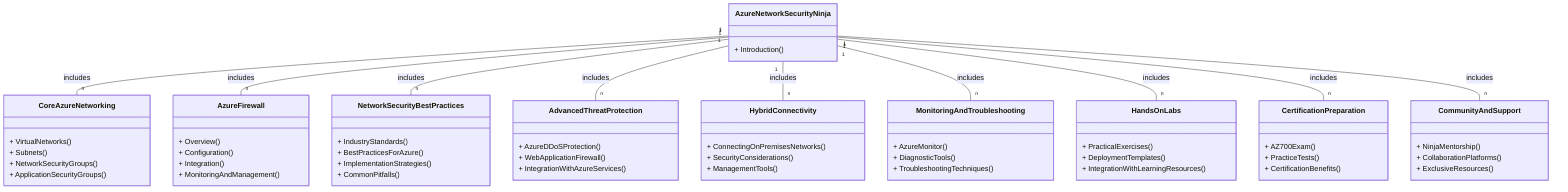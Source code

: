 classDiagram
    AzureNetworkSecurityNinja "1" -- "n" CoreAzureNetworking : includes
    AzureNetworkSecurityNinja "1" -- "n" AzureFirewall : includes
    AzureNetworkSecurityNinja "1" -- "n" NetworkSecurityBestPractices : includes
    AzureNetworkSecurityNinja "1" -- "n" AdvancedThreatProtection : includes
    AzureNetworkSecurityNinja "1" -- "n" HybridConnectivity : includes
    AzureNetworkSecurityNinja "1" -- "n" MonitoringAndTroubleshooting : includes
    AzureNetworkSecurityNinja "1" -- "n" HandsOnLabs : includes
    AzureNetworkSecurityNinja "1" -- "n" CertificationPreparation : includes
    AzureNetworkSecurityNinja "1" -- "n" CommunityAndSupport : includes

    class AzureNetworkSecurityNinja {
        + Introduction()
    }

    class CoreAzureNetworking {
        + VirtualNetworks()
        + Subnets()
        + NetworkSecurityGroups()
        + ApplicationSecurityGroups()
    }

    class AzureFirewall {
        + Overview()
        + Configuration()
        + Integration()
        + MonitoringAndManagement()
    }

    class NetworkSecurityBestPractices {
        + IndustryStandards()
        + BestPracticesForAzure()
        + ImplementationStrategies()
        + CommonPitfalls()
    }

    class AdvancedThreatProtection {
        + AzureDDoSProtection()
        + WebApplicationFirewall()
        + IntegrationWithAzureServices()
    }

    class HybridConnectivity {
        + ConnectingOnPremisesNetworks()
        + SecurityConsiderations()
        + ManagementTools()
    }

    class MonitoringAndTroubleshooting {
        + AzureMonitor()
        + DiagnosticTools()
        + TroubleshootingTechniques()
    }

    class HandsOnLabs {
        + PracticalExercises()
        + DeploymentTemplates()
        + IntegrationWithLearningResources()
    }

    class CertificationPreparation {
        + AZ700Exam()
        + PracticeTests()
        + CertificationBenefits()
    }

    class CommunityAndSupport {
        + NinjaMentorship()
        + CollaborationPlatforms()
        + ExclusiveResources()
    }